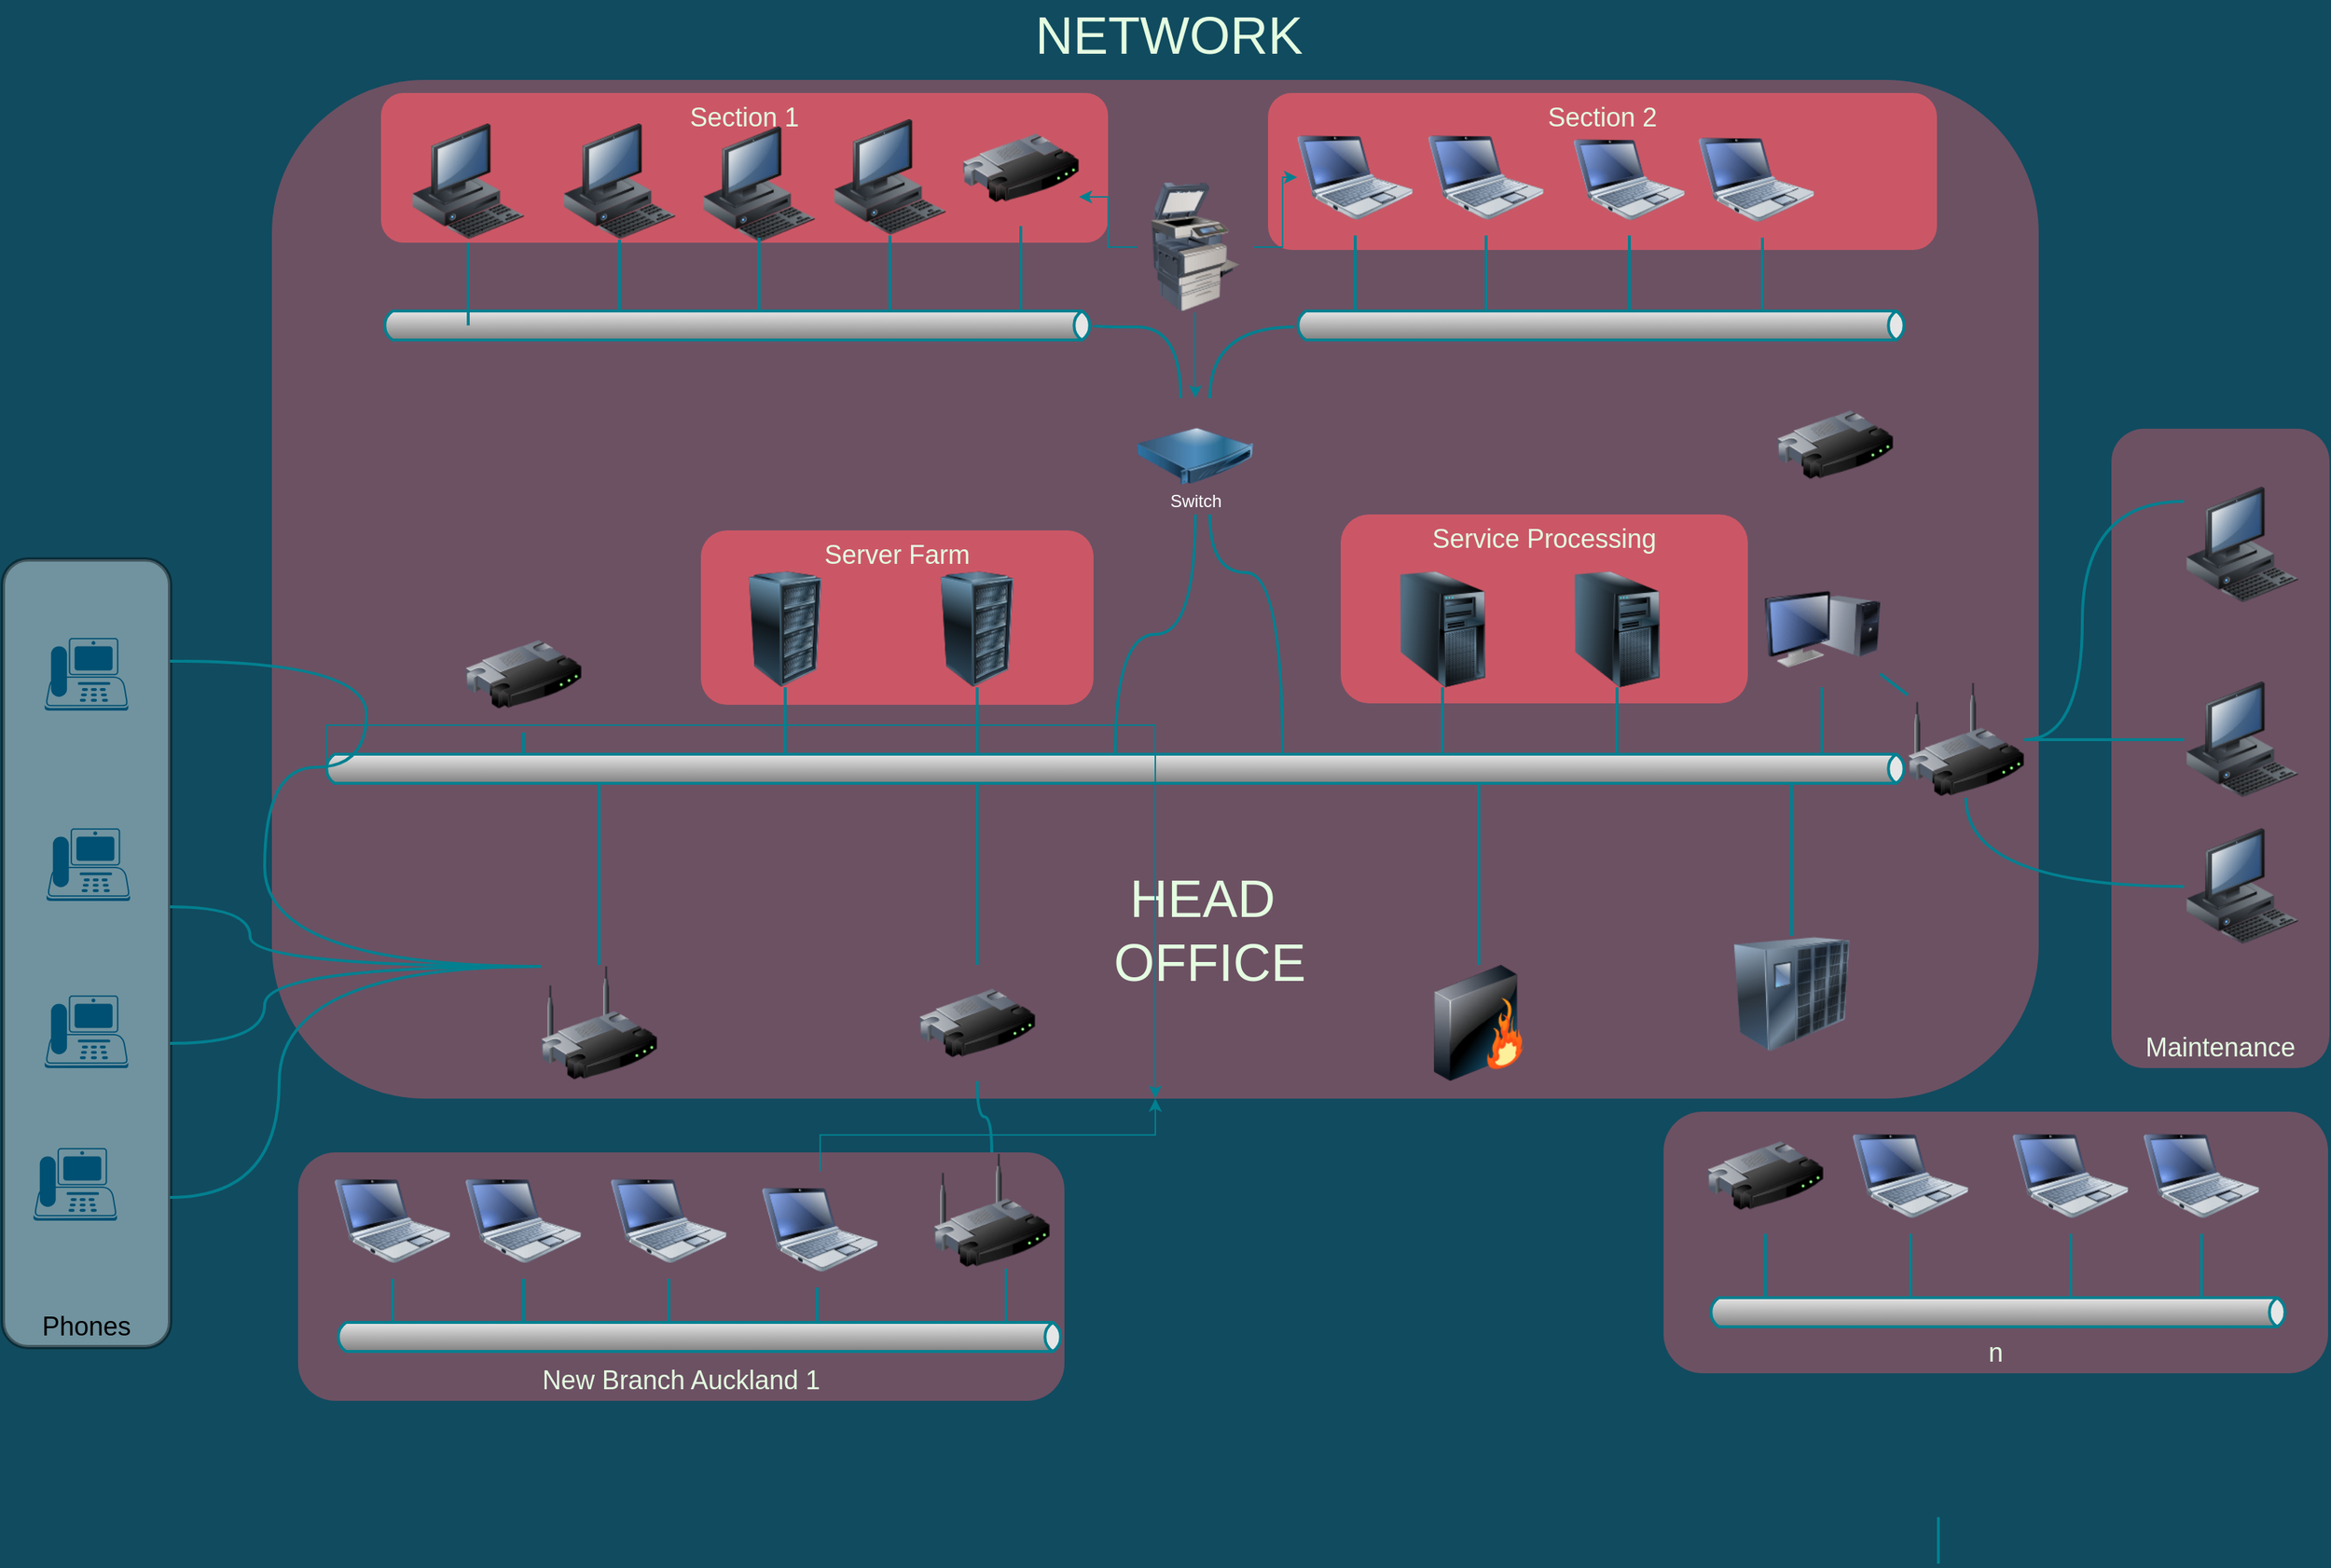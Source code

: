 <mxfile version="20.2.4" type="github">
  <diagram id="a45cf8ec-cd66-6f27-3ac3-be6e809c9e4a" name="Page-1">
    <mxGraphModel dx="1422" dy="794" grid="1" gridSize="10" guides="1" tooltips="1" connect="1" arrows="1" fold="1" page="1" pageScale="1" pageWidth="827" pageHeight="1169" background="#114B5F" math="0" shadow="0">
      <root>
        <mxCell id="0" />
        <mxCell id="1" parent="0" />
        <mxCell id="2" value="Maintenance" style="rounded=1;whiteSpace=wrap;html=1;shadow=0;strokeColor=none;fillColor=#F45B69;fontSize=18;fontColor=#E4FDE1;verticalAlign=bottom;fontStyle=0;opacity=40;strokeWidth=3;" parent="1" vertex="1">
          <mxGeometry x="1480" y="310" width="150" height="440" as="geometry" />
        </mxCell>
        <mxCell id="3" value="" style="rounded=1;whiteSpace=wrap;html=1;shadow=0;strokeColor=none;fillColor=#F45B69;fontSize=18;fontColor=#E4FDE1;opacity=40;fontStyle=0;strokeWidth=3;" parent="1" vertex="1">
          <mxGeometry x="215" y="70" width="1215" height="701" as="geometry" />
        </mxCell>
        <mxCell id="4" value="&lt;span&gt;Section 1&lt;/span&gt;" style="rounded=1;whiteSpace=wrap;html=1;shadow=0;strokeColor=none;fillColor=#F45B69;fontSize=18;fontColor=#E4FDE1;verticalAlign=top;opacity=70;fontStyle=0;strokeWidth=3;" parent="1" vertex="1">
          <mxGeometry x="290" y="79" width="500" height="103" as="geometry" />
        </mxCell>
        <mxCell id="7" value="Server Farm" style="rounded=1;whiteSpace=wrap;html=1;shadow=0;strokeColor=none;fillColor=#F45B69;fontSize=18;fontColor=#E4FDE1;verticalAlign=top;fontStyle=0;opacity=70;strokeWidth=3;" parent="1" vertex="1">
          <mxGeometry x="510" y="380" width="270" height="120" as="geometry" />
        </mxCell>
        <mxCell id="8" value="Service Processing" style="rounded=1;whiteSpace=wrap;html=1;shadow=0;strokeColor=none;fillColor=#F45B69;fontSize=18;fontColor=#E4FDE1;verticalAlign=top;fontStyle=0;opacity=70;strokeWidth=3;" parent="1" vertex="1">
          <mxGeometry x="950" y="369" width="280" height="130" as="geometry" />
        </mxCell>
        <mxCell id="10" value="&lt;span style=&quot;line-height: 17.182px&quot;&gt;Section 2&lt;/span&gt;&lt;br&gt;" style="rounded=1;whiteSpace=wrap;html=1;shadow=0;strokeColor=none;fillColor=#F45B69;fontSize=18;fontColor=#E4FDE1;verticalAlign=top;opacity=70;fontStyle=0;strokeWidth=3;" parent="1" vertex="1">
          <mxGeometry x="900" y="79" width="460" height="108" as="geometry" />
        </mxCell>
        <mxCell id="12" value="n" style="rounded=1;whiteSpace=wrap;html=1;shadow=0;strokeColor=none;fillColor=#F45B69;fontSize=18;fontColor=#E4FDE1;verticalAlign=bottom;fontStyle=0;opacity=40;strokeWidth=3;" parent="1" vertex="1">
          <mxGeometry x="1172" y="780" width="457" height="180" as="geometry" />
        </mxCell>
        <mxCell id="15" value="New Branch Auckland 1" style="rounded=1;whiteSpace=wrap;html=1;shadow=0;strokeColor=none;fillColor=#F45B69;fontSize=18;fontColor=#E4FDE1;verticalAlign=bottom;fontStyle=0;opacity=40;strokeWidth=3;" parent="1" vertex="1">
          <mxGeometry x="233" y="808" width="527" height="171" as="geometry" />
        </mxCell>
        <mxCell id="16" value="Phones" style="rounded=1;whiteSpace=wrap;html=1;shadow=0;fontSize=18;verticalAlign=bottom;fontStyle=0;opacity=40;strokeWidth=3;" parent="1" vertex="1">
          <mxGeometry x="30" y="400" width="115" height="542" as="geometry" />
        </mxCell>
        <mxCell id="20" value="" style="strokeWidth=2;strokeColor=#028090;dashed=0;align=center;html=1;fontSize=8;shape=mxgraph.eip.messageChannel;shadow=0;fillColor=#F45B69;fontColor=#E4FDE1;fontStyle=0" parent="1" vertex="1">
          <mxGeometry x="290" y="229" width="490" height="20" as="geometry" />
        </mxCell>
        <mxCell id="21" value="" style="edgeStyle=elbowEdgeStyle;strokeWidth=2;rounded=0;endArrow=none;startArrow=none;startSize=10;endSize=10;dashed=0;html=1;strokeColor=#028090;fontSize=18;fontColor=#E4FDE1;startFill=0;endFill=0;fontStyle=0;labelBackgroundColor=#114B5F;" parent="1" target="20" edge="1">
          <mxGeometry relative="1" as="geometry">
            <mxPoint x="454" y="180" as="sourcePoint" />
            <mxPoint x="540" y="230" as="targetPoint" />
          </mxGeometry>
        </mxCell>
        <mxCell id="27" value="" style="image;html=1;image=img/lib/clip_art/computers/Netbook_128x128.png;shadow=0;strokeColor=#028090;fillColor=#F45B69;fontSize=18;fontColor=#E4FDE1;fontStyle=0;labelBackgroundColor=#114B5F;" parent="1" vertex="1">
          <mxGeometry x="920" y="97" width="80" height="80" as="geometry" />
        </mxCell>
        <mxCell id="28" value="" style="image;html=1;image=img/lib/clip_art/computers/Netbook_128x128.png;shadow=0;strokeColor=#028090;fillColor=#F45B69;fontSize=18;fontColor=#E4FDE1;fontStyle=0;labelBackgroundColor=#114B5F;" parent="1" vertex="1">
          <mxGeometry x="1010" y="97" width="80" height="80" as="geometry" />
        </mxCell>
        <mxCell id="29" value="" style="image;html=1;image=img/lib/clip_art/computers/Netbook_128x128.png;shadow=0;strokeColor=#028090;fillColor=#F45B69;fontSize=18;fontColor=#E4FDE1;fontStyle=0;labelBackgroundColor=#114B5F;" parent="1" vertex="1">
          <mxGeometry x="1110" y="100" width="77" height="77" as="geometry" />
        </mxCell>
        <mxCell id="34" value="" style="image;html=1;image=img/lib/clip_art/computers/Netbook_128x128.png;shadow=0;strokeColor=#028090;fillColor=#F45B69;fontSize=18;fontColor=#E4FDE1;fontStyle=0;labelBackgroundColor=#114B5F;" parent="1" vertex="1">
          <mxGeometry x="1196" y="98.5" width="80" height="80" as="geometry" />
        </mxCell>
        <mxCell id="39" value="" style="image;html=1;image=img/lib/clip_art/computers/Server_Rack_128x128.png;shadow=0;strokeColor=#028090;fillColor=#F45B69;fontSize=18;fontColor=#E4FDE1;fontStyle=0;labelBackgroundColor=#114B5F;" parent="1" vertex="1">
          <mxGeometry x="528" y="408" width="80" height="80" as="geometry" />
        </mxCell>
        <mxCell id="40" value="" style="image;html=1;image=img/lib/clip_art/computers/Server_Rack_128x128.png;shadow=0;strokeColor=#028090;fillColor=#F45B69;fontSize=18;fontColor=#E4FDE1;fontStyle=0;labelBackgroundColor=#114B5F;" parent="1" vertex="1">
          <mxGeometry x="660" y="408" width="80" height="80" as="geometry" />
        </mxCell>
        <mxCell id="42" value="" style="image;html=1;image=img/lib/clip_art/computers/Server_Tower_128x128.png;shadow=0;strokeColor=#028090;fillColor=#F45B69;fontSize=18;fontColor=#E4FDE1;fontStyle=0;labelBackgroundColor=#114B5F;" parent="1" vertex="1">
          <mxGeometry x="980" y="408" width="80" height="80" as="geometry" />
        </mxCell>
        <mxCell id="43" value="" style="image;html=1;image=img/lib/clip_art/computers/Server_Tower_128x128.png;shadow=0;strokeColor=#028090;fillColor=#F45B69;fontSize=18;fontColor=#E4FDE1;fontStyle=0;labelBackgroundColor=#114B5F;" parent="1" vertex="1">
          <mxGeometry x="1100" y="408" width="80" height="80" as="geometry" />
        </mxCell>
        <mxCell id="45" value="" style="strokeWidth=2;strokeColor=#028090;dashed=0;align=center;html=1;fontSize=8;shape=mxgraph.eip.messageChannel;shadow=0;fillColor=#F45B69;fontColor=#E4FDE1;fontStyle=0" parent="1" vertex="1">
          <mxGeometry x="918" y="229" width="422" height="20" as="geometry" />
        </mxCell>
        <mxCell id="48" value="" style="strokeWidth=2;strokeColor=#028090;dashed=0;align=center;html=1;fontSize=8;shape=mxgraph.eip.messageChannel;shadow=0;fillColor=#F45B69;fontColor=#E4FDE1;fontStyle=0" parent="1" vertex="1">
          <mxGeometry x="250" y="534" width="1090" height="20" as="geometry" />
        </mxCell>
        <mxCell id="51" value="" style="image;html=1;image=img/lib/clip_art/networking/Router_128x128.png;shadow=0;strokeColor=#028090;fillColor=#F45B69;fontSize=18;fontColor=#E4FDE1;fontStyle=0;labelBackgroundColor=#114B5F;" parent="1" vertex="1">
          <mxGeometry x="690" y="90.5" width="80" height="80" as="geometry" />
        </mxCell>
        <mxCell id="52" value="" style="image;html=1;image=img/lib/clip_art/networking/Router_128x128.png;shadow=0;strokeColor=#028090;fillColor=#F45B69;fontSize=18;fontColor=#E4FDE1;fontStyle=0;labelBackgroundColor=#114B5F;" parent="1" vertex="1">
          <mxGeometry x="1250" y="281" width="80" height="80" as="geometry" />
        </mxCell>
        <mxCell id="53" value="" style="image;html=1;image=img/lib/clip_art/networking/Router_128x128.png;shadow=0;strokeColor=#028090;fillColor=#F45B69;fontSize=18;fontColor=#E4FDE1;fontStyle=0;labelBackgroundColor=#114B5F;" parent="1" vertex="1">
          <mxGeometry x="660" y="679" width="80" height="80" as="geometry" />
        </mxCell>
        <mxCell id="54" value="" style="image;html=1;image=img/lib/clip_art/computers/Monitor_Tower_128x128.png;shadow=0;strokeColor=#028090;fillColor=#F45B69;fontSize=18;fontColor=#E4FDE1;fontStyle=0;labelBackgroundColor=#114B5F;" parent="1" vertex="1">
          <mxGeometry x="1241" y="408" width="80" height="80" as="geometry" />
        </mxCell>
        <mxCell id="55" value="" style="image;html=1;image=img/lib/clip_art/networking/Wireless_Router_128x128.png;shadow=0;strokeColor=#028090;fillColor=#F45B69;fontSize=18;fontColor=#E4FDE1;fontStyle=0;labelBackgroundColor=#114B5F;" parent="1" vertex="1">
          <mxGeometry x="400" y="679" width="80" height="80" as="geometry" />
        </mxCell>
        <mxCell id="56" value="" style="image;html=1;image=img/lib/clip_art/networking/Wireless_Router_128x128.png;shadow=0;strokeColor=#028090;fillColor=#F45B69;fontSize=18;fontColor=#E4FDE1;fontStyle=0;labelBackgroundColor=#114B5F;" parent="1" vertex="1">
          <mxGeometry x="1340" y="484" width="80" height="80" as="geometry" />
        </mxCell>
        <mxCell id="57" value="" style="image;html=1;image=img/lib/clip_art/networking/Wireless_Router_128x128.png;shadow=0;strokeColor=#028090;fillColor=#F45B69;fontSize=18;fontColor=#E4FDE1;fontStyle=0;labelBackgroundColor=#114B5F;" parent="1" vertex="1">
          <mxGeometry x="670" y="808" width="80" height="80" as="geometry" />
        </mxCell>
        <mxCell id="58" style="edgeStyle=orthogonalEdgeStyle;rounded=0;html=1;fontSize=18;fontColor=#E4FDE1;endArrow=none;endFill=0;strokeColor=#028090;strokeWidth=2;curved=1;fontStyle=0;labelBackgroundColor=#114B5F;" parent="1" source="53" target="57" edge="1">
          <mxGeometry relative="1" as="geometry" />
        </mxCell>
        <mxCell id="59" value="" style="image;html=1;image=img/lib/clip_art/computers/Netbook_128x128.png;shadow=0;strokeColor=#028090;fillColor=#F45B69;fontSize=18;fontColor=#E4FDE1;fontStyle=0;labelBackgroundColor=#114B5F;" parent="1" vertex="1">
          <mxGeometry x="258" y="815" width="80" height="80" as="geometry" />
        </mxCell>
        <mxCell id="60" value="" style="image;html=1;image=img/lib/clip_art/computers/Netbook_128x128.png;shadow=0;strokeColor=#028090;fillColor=#F45B69;fontSize=18;fontColor=#E4FDE1;fontStyle=0;labelBackgroundColor=#114B5F;" parent="1" vertex="1">
          <mxGeometry x="348" y="815" width="80" height="80" as="geometry" />
        </mxCell>
        <mxCell id="61" value="" style="image;html=1;image=img/lib/clip_art/computers/Netbook_128x128.png;shadow=0;strokeColor=#028090;fillColor=#F45B69;fontSize=18;fontColor=#E4FDE1;fontStyle=0;labelBackgroundColor=#114B5F;" parent="1" vertex="1">
          <mxGeometry x="448" y="815" width="80" height="80" as="geometry" />
        </mxCell>
        <mxCell id="62" value="" style="strokeWidth=2;strokeColor=#028090;dashed=0;align=center;html=1;fontSize=8;shape=mxgraph.eip.messageChannel;shadow=0;fillColor=#F45B69;fontColor=#E4FDE1;fontStyle=0" parent="1" vertex="1">
          <mxGeometry x="258" y="925" width="502" height="20" as="geometry" />
        </mxCell>
        <mxCell id="S_aeM2Ueok2u3y1u8jTA-180" style="edgeStyle=orthogonalEdgeStyle;rounded=0;orthogonalLoop=1;jettySize=auto;html=1;fontColor=#E4FDE1;strokeColor=#028090;fillColor=#F45B69;" parent="1" source="64" target="3" edge="1">
          <mxGeometry relative="1" as="geometry" />
        </mxCell>
        <mxCell id="64" value="" style="image;html=1;image=img/lib/clip_art/computers/Netbook_128x128.png;shadow=0;strokeColor=#028090;fillColor=#F45B69;fontSize=18;fontColor=#E4FDE1;fontStyle=0;labelBackgroundColor=#114B5F;" parent="1" vertex="1">
          <mxGeometry x="552" y="821" width="80" height="80" as="geometry" />
        </mxCell>
        <mxCell id="67" value="" style="image;html=1;image=img/lib/clip_art/computers/Netbook_128x128.png;shadow=0;strokeColor=#028090;fillColor=#F45B69;fontSize=18;fontColor=#E4FDE1;fontStyle=0;labelBackgroundColor=#114B5F;" parent="1" vertex="1">
          <mxGeometry x="1502" y="784" width="80" height="80" as="geometry" />
        </mxCell>
        <mxCell id="68" value="" style="image;html=1;image=img/lib/clip_art/computers/Netbook_128x128.png;shadow=0;strokeColor=#028090;fillColor=#F45B69;fontSize=18;fontColor=#E4FDE1;fontStyle=0;labelBackgroundColor=#114B5F;" parent="1" vertex="1">
          <mxGeometry x="1412" y="784" width="80" height="80" as="geometry" />
        </mxCell>
        <mxCell id="69" value="" style="image;html=1;image=img/lib/clip_art/computers/Netbook_128x128.png;shadow=0;strokeColor=#028090;fillColor=#F45B69;fontSize=18;fontColor=#E4FDE1;fontStyle=0;labelBackgroundColor=#114B5F;" parent="1" vertex="1">
          <mxGeometry x="1302" y="784" width="80" height="80" as="geometry" />
        </mxCell>
        <mxCell id="70" value="" style="strokeWidth=2;strokeColor=#028090;dashed=0;align=center;html=1;fontSize=8;shape=mxgraph.eip.messageChannel;shadow=0;fillColor=#F45B69;fontColor=#E4FDE1;fontStyle=0" parent="1" vertex="1">
          <mxGeometry x="1202" y="908" width="400" height="20" as="geometry" />
        </mxCell>
        <mxCell id="76" value="" style="image;html=1;image=img/lib/clip_art/computers/Workstation_128x128.png;shadow=0;strokeColor=#028090;fillColor=#F45B69;fontSize=18;fontColor=#E4FDE1;fontStyle=0;labelBackgroundColor=#114B5F;" parent="1" vertex="1">
          <mxGeometry x="1530" y="484" width="80" height="80" as="geometry" />
        </mxCell>
        <mxCell id="77" value="" style="image;html=1;image=img/lib/clip_art/computers/Workstation_128x128.png;shadow=0;strokeColor=#028090;fillColor=#F45B69;fontSize=18;fontColor=#E4FDE1;fontStyle=0;labelBackgroundColor=#114B5F;" parent="1" vertex="1">
          <mxGeometry x="1530" y="585" width="80" height="80" as="geometry" />
        </mxCell>
        <mxCell id="79" value="" style="image;html=1;image=img/lib/clip_art/computers/Workstation_128x128.png;shadow=0;strokeColor=#028090;fillColor=#F45B69;fontSize=18;fontColor=#E4FDE1;fontStyle=0;labelBackgroundColor=#114B5F;" parent="1" vertex="1">
          <mxGeometry x="310" y="100" width="80" height="80" as="geometry" />
        </mxCell>
        <mxCell id="80" value="" style="image;html=1;image=img/lib/clip_art/computers/Workstation_128x128.png;shadow=0;strokeColor=#028090;fillColor=#F45B69;fontSize=18;fontColor=#E4FDE1;fontStyle=0;labelBackgroundColor=#114B5F;" parent="1" vertex="1">
          <mxGeometry x="414" y="100" width="80" height="80" as="geometry" />
        </mxCell>
        <mxCell id="81" value="" style="image;html=1;image=img/lib/clip_art/computers/Workstation_128x128.png;shadow=0;strokeColor=#028090;fillColor=#F45B69;fontSize=18;fontColor=#E4FDE1;fontStyle=0;labelBackgroundColor=#114B5F;" parent="1" vertex="1">
          <mxGeometry x="510" y="102" width="80" height="80" as="geometry" />
        </mxCell>
        <mxCell id="82" value="" style="image;html=1;image=img/lib/clip_art/networking/Firewall_128x128.png;shadow=0;strokeColor=#028090;fillColor=#F45B69;fontSize=18;fontColor=#E4FDE1;fontStyle=0;labelBackgroundColor=#114B5F;" parent="1" vertex="1">
          <mxGeometry x="1005" y="679" width="80" height="80" as="geometry" />
        </mxCell>
        <mxCell id="85" value="" style="edgeStyle=elbowEdgeStyle;strokeWidth=2;rounded=0;endArrow=none;startArrow=none;startSize=10;endSize=10;dashed=0;html=1;strokeColor=#028090;fontSize=18;fontColor=#E4FDE1;startFill=0;endFill=0;fontStyle=0;labelBackgroundColor=#114B5F;" parent="1" target="20" edge="1">
          <mxGeometry relative="1" as="geometry">
            <mxPoint x="550" y="178.5" as="sourcePoint" />
            <mxPoint x="630" y="230" as="targetPoint" />
          </mxGeometry>
        </mxCell>
        <mxCell id="86" value="" style="edgeStyle=elbowEdgeStyle;strokeWidth=2;rounded=0;endArrow=none;startArrow=none;startSize=10;endSize=10;dashed=0;html=1;strokeColor=#028090;fontSize=18;fontColor=#E4FDE1;startFill=0;endFill=0;fontStyle=0;labelBackgroundColor=#114B5F;" parent="1" target="20" edge="1">
          <mxGeometry relative="1" as="geometry">
            <mxPoint x="640" y="177" as="sourcePoint" />
            <mxPoint x="730" y="230" as="targetPoint" />
          </mxGeometry>
        </mxCell>
        <mxCell id="87" value="" style="edgeStyle=elbowEdgeStyle;strokeWidth=2;rounded=0;endArrow=none;startArrow=none;startSize=10;endSize=10;dashed=0;html=1;strokeColor=#028090;fontSize=18;fontColor=#E4FDE1;startFill=0;endFill=0;fontStyle=0;labelBackgroundColor=#114B5F;" parent="1" source="27" target="45" edge="1">
          <mxGeometry relative="1" as="geometry">
            <mxPoint x="910" y="169" as="sourcePoint" />
            <mxPoint x="910" y="222" as="targetPoint" />
          </mxGeometry>
        </mxCell>
        <mxCell id="88" value="" style="edgeStyle=elbowEdgeStyle;strokeWidth=2;rounded=0;endArrow=none;startArrow=none;startSize=10;endSize=10;dashed=0;html=1;strokeColor=#028090;fontSize=18;fontColor=#E4FDE1;startFill=0;endFill=0;fontStyle=0;labelBackgroundColor=#114B5F;" parent="1" source="28" target="45" edge="1">
          <mxGeometry relative="1" as="geometry">
            <mxPoint x="560" y="197" as="sourcePoint" />
            <mxPoint x="560" y="250" as="targetPoint" />
          </mxGeometry>
        </mxCell>
        <mxCell id="89" value="" style="edgeStyle=elbowEdgeStyle;strokeWidth=2;rounded=0;endArrow=none;startArrow=none;startSize=10;endSize=10;dashed=0;html=1;strokeColor=#028090;fontSize=18;fontColor=#E4FDE1;startFill=0;endFill=0;fontStyle=0;labelBackgroundColor=#114B5F;" parent="1" source="29" target="45" edge="1">
          <mxGeometry relative="1" as="geometry">
            <mxPoint x="1060" y="187" as="sourcePoint" />
            <mxPoint x="1060" y="239" as="targetPoint" />
          </mxGeometry>
        </mxCell>
        <mxCell id="90" value="" style="edgeStyle=elbowEdgeStyle;strokeWidth=2;rounded=0;endArrow=none;startArrow=none;startSize=10;endSize=10;dashed=0;html=1;strokeColor=#028090;fontSize=18;fontColor=#E4FDE1;startFill=0;endFill=0;fontStyle=0;labelBackgroundColor=#114B5F;" parent="1" source="51" target="20" edge="1">
          <mxGeometry relative="1" as="geometry">
            <mxPoint x="1070" y="197" as="sourcePoint" />
            <mxPoint x="1070" y="249" as="targetPoint" />
          </mxGeometry>
        </mxCell>
        <mxCell id="97" value="" style="edgeStyle=elbowEdgeStyle;strokeWidth=2;rounded=0;endArrow=none;startArrow=none;startSize=10;endSize=10;dashed=0;html=1;strokeColor=#028090;fontSize=18;fontColor=#E4FDE1;startFill=0;endFill=0;fontStyle=0;labelBackgroundColor=#114B5F;" parent="1" source="39" target="48" edge="1">
          <mxGeometry relative="1" as="geometry">
            <mxPoint x="490" y="564" as="sourcePoint" />
            <mxPoint x="490" y="604" as="targetPoint" />
          </mxGeometry>
        </mxCell>
        <mxCell id="98" value="" style="edgeStyle=elbowEdgeStyle;strokeWidth=2;rounded=0;endArrow=none;startArrow=none;startSize=10;endSize=10;dashed=0;html=1;strokeColor=#028090;fontSize=18;fontColor=#E4FDE1;startFill=0;endFill=0;fontStyle=0;labelBackgroundColor=#114B5F;" parent="1" source="40" target="48" edge="1">
          <mxGeometry relative="1" as="geometry">
            <mxPoint x="500" y="574" as="sourcePoint" />
            <mxPoint x="500" y="614" as="targetPoint" />
          </mxGeometry>
        </mxCell>
        <mxCell id="100" value="" style="edgeStyle=elbowEdgeStyle;strokeWidth=2;rounded=0;endArrow=none;startArrow=none;startSize=10;endSize=10;dashed=0;html=1;strokeColor=#028090;fontSize=18;fontColor=#E4FDE1;startFill=0;endFill=0;fontStyle=0;labelBackgroundColor=#114B5F;" parent="1" source="42" target="48" edge="1">
          <mxGeometry relative="1" as="geometry">
            <mxPoint x="745" y="574" as="sourcePoint" />
            <mxPoint x="745" y="614" as="targetPoint" />
          </mxGeometry>
        </mxCell>
        <mxCell id="101" value="" style="edgeStyle=elbowEdgeStyle;strokeWidth=2;rounded=0;endArrow=none;startArrow=none;startSize=10;endSize=10;dashed=0;html=1;strokeColor=#028090;fontSize=18;fontColor=#E4FDE1;startFill=0;endFill=0;fontStyle=0;labelBackgroundColor=#114B5F;" parent="1" source="43" target="48" edge="1">
          <mxGeometry relative="1" as="geometry">
            <mxPoint x="755" y="584" as="sourcePoint" />
            <mxPoint x="755" y="624" as="targetPoint" />
          </mxGeometry>
        </mxCell>
        <mxCell id="103" value="" style="edgeStyle=elbowEdgeStyle;strokeWidth=2;rounded=0;endArrow=none;startArrow=none;startSize=10;endSize=10;dashed=0;html=1;strokeColor=#028090;fontSize=18;fontColor=#E4FDE1;startFill=0;endFill=0;fontStyle=0;labelBackgroundColor=#114B5F;" parent="1" source="82" target="48" edge="1">
          <mxGeometry relative="1" as="geometry">
            <mxPoint x="775" y="604" as="sourcePoint" />
            <mxPoint x="775" y="644" as="targetPoint" />
          </mxGeometry>
        </mxCell>
        <mxCell id="105" value="" style="edgeStyle=elbowEdgeStyle;strokeWidth=2;rounded=0;endArrow=none;startArrow=none;startSize=10;endSize=10;dashed=0;html=1;strokeColor=#028090;fontSize=18;fontColor=#E4FDE1;startFill=0;endFill=0;fontStyle=0;labelBackgroundColor=#114B5F;entryX=0;entryY=0;entryDx=340;entryDy=0;entryPerimeter=0;" parent="1" source="34" target="45" edge="1">
          <mxGeometry relative="1" as="geometry">
            <mxPoint x="970" y="379" as="sourcePoint" />
            <mxPoint x="1262" y="220" as="targetPoint" />
            <Array as="points">
              <mxPoint x="1240" y="204" />
            </Array>
          </mxGeometry>
        </mxCell>
        <mxCell id="117" style="edgeStyle=orthogonalEdgeStyle;rounded=0;html=1;startArrow=none;startFill=0;endArrow=none;endFill=0;fontSize=18;fontColor=#E4FDE1;strokeColor=#028090;strokeWidth=2;curved=1;fontStyle=0;labelBackgroundColor=#114B5F;" parent="1" source="55" target="16" edge="1">
          <mxGeometry relative="1" as="geometry">
            <Array as="points">
              <mxPoint x="210" y="680" />
              <mxPoint x="210" y="543" />
              <mxPoint x="280" y="543" />
              <mxPoint x="280" y="470" />
              <mxPoint x="130" y="470" />
            </Array>
          </mxGeometry>
        </mxCell>
        <mxCell id="118" style="edgeStyle=orthogonalEdgeStyle;rounded=0;html=1;startArrow=none;startFill=0;endArrow=none;endFill=0;fontSize=18;fontColor=#E4FDE1;strokeColor=#028090;strokeWidth=2;curved=1;fontStyle=0;labelBackgroundColor=#114B5F;" parent="1" source="55" target="16" edge="1">
          <mxGeometry relative="1" as="geometry">
            <Array as="points">
              <mxPoint x="200" y="680" />
              <mxPoint x="200" y="639" />
            </Array>
          </mxGeometry>
        </mxCell>
        <mxCell id="119" style="edgeStyle=orthogonalEdgeStyle;rounded=0;html=1;startArrow=none;startFill=0;endArrow=none;endFill=0;fontSize=18;fontColor=#E4FDE1;strokeColor=#028090;strokeWidth=2;curved=1;fontStyle=0;labelBackgroundColor=#114B5F;" parent="1" source="55" target="16" edge="1">
          <mxGeometry relative="1" as="geometry">
            <Array as="points">
              <mxPoint x="210" y="680" />
              <mxPoint x="210" y="733" />
            </Array>
          </mxGeometry>
        </mxCell>
        <mxCell id="120" value="" style="edgeStyle=elbowEdgeStyle;strokeWidth=2;rounded=0;endArrow=none;startArrow=none;startSize=10;endSize=10;dashed=0;html=1;strokeColor=#028090;fontSize=18;fontColor=#E4FDE1;startFill=0;endFill=0;fontStyle=0;labelBackgroundColor=#114B5F;" parent="1" source="48" target="53" edge="1">
          <mxGeometry relative="1" as="geometry">
            <mxPoint x="489.762" y="564.476" as="sourcePoint" />
            <mxPoint x="489.762" y="603.762" as="targetPoint" />
          </mxGeometry>
        </mxCell>
        <mxCell id="121" value="" style="edgeStyle=elbowEdgeStyle;strokeWidth=2;rounded=0;endArrow=none;startArrow=none;startSize=10;endSize=10;dashed=0;html=1;strokeColor=#028090;fontSize=18;fontColor=#E4FDE1;startFill=0;endFill=0;fontStyle=0;labelBackgroundColor=#114B5F;" parent="1" source="48" target="54" edge="1">
          <mxGeometry relative="1" as="geometry">
            <mxPoint x="650.476" y="624" as="sourcePoint" />
            <mxPoint x="650.476" y="689.476" as="targetPoint" />
          </mxGeometry>
        </mxCell>
        <mxCell id="126" style="edgeStyle=none;rounded=0;html=1;startArrow=none;startFill=0;endArrow=none;endFill=0;fontSize=18;fontColor=#E4FDE1;strokeColor=#028090;strokeWidth=2;fontStyle=0;labelBackgroundColor=#114B5F;" parent="1" source="54" target="56" edge="1">
          <mxGeometry relative="1" as="geometry" />
        </mxCell>
        <mxCell id="128" style="edgeStyle=orthogonalEdgeStyle;rounded=0;html=1;startArrow=none;startFill=0;endArrow=none;endFill=0;fontSize=18;fontColor=#E4FDE1;strokeColor=#028090;strokeWidth=2;curved=1;fontStyle=0;labelBackgroundColor=#114B5F;" parent="1" source="77" target="56" edge="1">
          <mxGeometry relative="1" as="geometry" />
        </mxCell>
        <mxCell id="129" style="edgeStyle=orthogonalEdgeStyle;rounded=0;html=1;startArrow=none;startFill=0;endArrow=none;endFill=0;fontSize=18;fontColor=#E4FDE1;strokeColor=#028090;strokeWidth=2;curved=1;fontStyle=0;labelBackgroundColor=#114B5F;" parent="1" source="76" target="56" edge="1">
          <mxGeometry relative="1" as="geometry" />
        </mxCell>
        <mxCell id="130" value="" style="image;html=1;image=img/lib/clip_art/networking/Router_128x128.png;shadow=0;strokeColor=#028090;fillColor=#F45B69;fontSize=18;fontColor=#E4FDE1;fontStyle=0;labelBackgroundColor=#114B5F;" parent="1" vertex="1">
          <mxGeometry x="1202" y="784" width="80" height="80" as="geometry" />
        </mxCell>
        <mxCell id="134" value="" style="edgeStyle=elbowEdgeStyle;strokeWidth=2;rounded=0;endArrow=none;startArrow=none;startSize=10;endSize=10;dashed=0;html=1;strokeColor=#028090;fontSize=18;fontColor=#E4FDE1;startFill=0;endFill=0;fontStyle=0;labelBackgroundColor=#114B5F;" parent="1" source="67" target="70" edge="1">
          <mxGeometry relative="1" as="geometry">
            <mxPoint x="977.476" y="475" as="sourcePoint" />
            <mxPoint x="977.476" y="504.762" as="targetPoint" />
          </mxGeometry>
        </mxCell>
        <mxCell id="135" value="" style="edgeStyle=elbowEdgeStyle;strokeWidth=2;rounded=0;endArrow=none;startArrow=none;startSize=10;endSize=10;dashed=0;html=1;strokeColor=#028090;fontSize=18;fontColor=#E4FDE1;startFill=0;endFill=0;fontStyle=0;labelBackgroundColor=#114B5F;" parent="1" source="68" target="70" edge="1">
          <mxGeometry relative="1" as="geometry">
            <mxPoint x="1161.587" y="873.967" as="sourcePoint" />
            <mxPoint x="1161.587" y="917.769" as="targetPoint" />
          </mxGeometry>
        </mxCell>
        <mxCell id="136" value="" style="edgeStyle=elbowEdgeStyle;strokeWidth=2;rounded=0;endArrow=none;startArrow=none;startSize=10;endSize=10;dashed=0;html=1;strokeColor=#028090;fontSize=18;fontColor=#E4FDE1;startFill=0;endFill=0;fontStyle=0;labelBackgroundColor=#114B5F;" parent="1" source="69" target="70" edge="1">
          <mxGeometry relative="1" as="geometry">
            <mxPoint x="1171.587" y="883.967" as="sourcePoint" />
            <mxPoint x="1171.587" y="927.769" as="targetPoint" />
          </mxGeometry>
        </mxCell>
        <mxCell id="137" value="" style="edgeStyle=elbowEdgeStyle;strokeWidth=2;rounded=0;endArrow=none;startArrow=none;startSize=10;endSize=10;dashed=0;html=1;strokeColor=#028090;fontSize=18;fontColor=#E4FDE1;startFill=0;endFill=0;fontStyle=0;labelBackgroundColor=#114B5F;" parent="1" source="130" target="70" edge="1">
          <mxGeometry relative="1" as="geometry">
            <mxPoint x="1181.587" y="893.967" as="sourcePoint" />
            <mxPoint x="1181.587" y="937.769" as="targetPoint" />
          </mxGeometry>
        </mxCell>
        <mxCell id="139" value="" style="edgeStyle=elbowEdgeStyle;strokeWidth=2;rounded=0;endArrow=none;startArrow=none;startSize=10;endSize=10;dashed=0;html=1;strokeColor=#028090;fontSize=18;fontColor=#E4FDE1;startFill=0;endFill=0;fontStyle=0;labelBackgroundColor=#114B5F;" parent="1" edge="1">
          <mxGeometry relative="1" as="geometry">
            <mxPoint x="1361" y="1059" as="sourcePoint" />
            <mxPoint x="1361" y="1091" as="targetPoint" />
          </mxGeometry>
        </mxCell>
        <mxCell id="143" value="" style="edgeStyle=elbowEdgeStyle;strokeWidth=2;rounded=0;endArrow=none;startArrow=none;startSize=10;endSize=10;dashed=0;html=1;strokeColor=#028090;fontSize=18;fontColor=#E4FDE1;startFill=0;endFill=0;fontStyle=0;labelBackgroundColor=#114B5F;" parent="1" source="59" target="62" edge="1">
          <mxGeometry relative="1" as="geometry">
            <mxPoint x="443.083" y="463.876" as="sourcePoint" />
            <mxPoint x="443.083" y="504.372" as="targetPoint" />
          </mxGeometry>
        </mxCell>
        <mxCell id="144" value="" style="edgeStyle=elbowEdgeStyle;strokeWidth=2;rounded=0;endArrow=none;startArrow=none;startSize=10;endSize=10;dashed=0;html=1;strokeColor=#028090;fontSize=18;fontColor=#E4FDE1;startFill=0;endFill=0;fontStyle=0;labelBackgroundColor=#114B5F;" parent="1" source="60" target="62" edge="1">
          <mxGeometry relative="1" as="geometry">
            <mxPoint x="308.372" y="905.198" as="sourcePoint" />
            <mxPoint x="308.372" y="934.95" as="targetPoint" />
          </mxGeometry>
        </mxCell>
        <mxCell id="145" value="" style="edgeStyle=elbowEdgeStyle;strokeWidth=2;rounded=0;endArrow=none;startArrow=none;startSize=10;endSize=10;dashed=0;html=1;strokeColor=#028090;fontSize=18;fontColor=#E4FDE1;startFill=0;endFill=0;fontStyle=0;labelBackgroundColor=#114B5F;" parent="1" source="61" target="62" edge="1">
          <mxGeometry relative="1" as="geometry">
            <mxPoint x="397.628" y="905.198" as="sourcePoint" />
            <mxPoint x="397.628" y="934.95" as="targetPoint" />
          </mxGeometry>
        </mxCell>
        <mxCell id="146" value="" style="edgeStyle=elbowEdgeStyle;strokeWidth=2;rounded=0;endArrow=none;startArrow=none;startSize=10;endSize=10;dashed=0;html=1;strokeColor=#028090;fontSize=18;fontColor=#E4FDE1;startFill=0;endFill=0;fontStyle=0;labelBackgroundColor=#114B5F;" parent="1" source="57" target="62" edge="1">
          <mxGeometry relative="1" as="geometry">
            <mxPoint x="407.628" y="915.198" as="sourcePoint" />
            <mxPoint x="407.628" y="944.95" as="targetPoint" />
            <Array as="points">
              <mxPoint x="720" y="910" />
            </Array>
          </mxGeometry>
        </mxCell>
        <mxCell id="147" value="" style="edgeStyle=elbowEdgeStyle;strokeWidth=2;rounded=0;endArrow=none;startArrow=none;startSize=10;endSize=10;dashed=0;html=1;strokeColor=#028090;fontSize=18;fontColor=#E4FDE1;startFill=0;endFill=0;fontStyle=0;entryX=0;entryY=0;entryDx=280;entryDy=0;entryPerimeter=0;labelBackgroundColor=#114B5F;" parent="1" source="64" target="62" edge="1">
          <mxGeometry relative="1" as="geometry">
            <mxPoint x="411.628" y="959.198" as="sourcePoint" />
            <mxPoint x="411.628" y="988.95" as="targetPoint" />
            <Array as="points">
              <mxPoint x="590" y="910" />
            </Array>
          </mxGeometry>
        </mxCell>
        <mxCell id="153" value="" style="edgeStyle=elbowEdgeStyle;strokeWidth=2;rounded=0;endArrow=none;startArrow=none;startSize=10;endSize=10;dashed=0;html=1;strokeColor=#028090;fontSize=18;fontColor=#E4FDE1;startFill=0;endFill=0;fontStyle=0;labelBackgroundColor=#114B5F;" parent="1" source="48" target="55" edge="1">
          <mxGeometry relative="1" as="geometry">
            <mxPoint x="490.488" y="563.634" as="sourcePoint" />
            <mxPoint x="490.488" y="603.878" as="targetPoint" />
          </mxGeometry>
        </mxCell>
        <mxCell id="154" value="" style="image;html=1;image=img/lib/clip_art/networking/Router_128x128.png;shadow=0;strokeColor=#028090;fillColor=#F45B69;fontSize=18;fontColor=#E4FDE1;fontStyle=0;labelBackgroundColor=#114B5F;" parent="1" vertex="1">
          <mxGeometry x="348" y="439" width="80" height="80" as="geometry" />
        </mxCell>
        <mxCell id="155" value="" style="edgeStyle=elbowEdgeStyle;strokeWidth=2;rounded=0;endArrow=none;startArrow=none;startSize=10;endSize=10;dashed=0;html=1;strokeColor=#028090;fontSize=18;fontColor=#E4FDE1;startFill=0;endFill=0;fontStyle=0;labelBackgroundColor=#114B5F;" parent="1" source="154" target="48" edge="1">
          <mxGeometry relative="1" as="geometry">
            <mxPoint x="427.58" y="391.681" as="sourcePoint" />
            <mxPoint x="285.293" y="593.756" as="targetPoint" />
          </mxGeometry>
        </mxCell>
        <mxCell id="156" value="" style="image;html=1;image=img/lib/clip_art/computers/Workstation_128x128.png;shadow=0;strokeColor=#028090;fillColor=#F45B69;fontSize=18;fontColor=#E4FDE1;fontStyle=0;labelBackgroundColor=#114B5F;" parent="1" vertex="1">
          <mxGeometry x="600" y="97" width="80" height="80" as="geometry" />
        </mxCell>
        <mxCell id="158" style="edgeStyle=orthogonalEdgeStyle;rounded=0;html=1;startArrow=none;startFill=0;endArrow=none;endFill=0;fontSize=18;fontColor=#E4FDE1;strokeColor=#028090;strokeWidth=2;curved=1;fontStyle=0;labelBackgroundColor=#114B5F;" parent="1" source="16" target="55" edge="1">
          <mxGeometry relative="1" as="geometry">
            <Array as="points">
              <mxPoint x="220" y="839" />
              <mxPoint x="220" y="680" />
            </Array>
          </mxGeometry>
        </mxCell>
        <mxCell id="160" value="" style="image;html=1;image=img/lib/clip_art/networking/UPS_128x128.png;shadow=0;strokeColor=#028090;fillColor=#F45B69;fontSize=18;fontColor=#E4FDE1;fontStyle=0;labelBackgroundColor=#114B5F;" parent="1" vertex="1">
          <mxGeometry x="1220" y="659" width="80" height="80" as="geometry" />
        </mxCell>
        <mxCell id="161" style="edgeStyle=orthogonalEdgeStyle;rounded=0;jumpStyle=none;html=1;exitX=0.5;exitY=1;shadow=0;labelBackgroundColor=#114B5F;startArrow=none;startFill=0;endArrow=none;endFill=0;endSize=10;jettySize=auto;orthogonalLoop=1;strokeColor=#028090;strokeWidth=2;fillColor=#F45B69;fontFamily=Helvetica;fontSize=14;fontColor=#E4FDE1;align=left;curved=1;" parent="1" source="162" target="48" edge="1">
          <mxGeometry relative="1" as="geometry" />
        </mxCell>
        <mxCell id="162" value="" style="image;html=1;image=img/lib/clip_art/networking/Concentrator_128x128.png;shadow=0;strokeColor=#028090;fillColor=#F45B69;fontSize=18;fontColor=#E4FDE1;fontStyle=0;labelBackgroundColor=#114B5F;" parent="1" vertex="1">
          <mxGeometry x="810" y="289" width="80" height="80" as="geometry" />
        </mxCell>
        <mxCell id="163" style="edgeStyle=orthogonalEdgeStyle;rounded=0;html=1;entryX=1;entryY=0.5;startArrow=none;startFill=0;endArrow=none;endFill=0;fontSize=18;fontColor=#E4FDE1;strokeColor=#028090;strokeWidth=2;curved=1;fontStyle=0;labelBackgroundColor=#114B5F;" parent="1" source="162" target="20" edge="1">
          <mxGeometry relative="1" as="geometry">
            <Array as="points">
              <mxPoint x="840" y="240" />
            </Array>
          </mxGeometry>
        </mxCell>
        <mxCell id="164" style="edgeStyle=orthogonalEdgeStyle;rounded=0;html=1;entryX=0;entryY=0.5;startArrow=none;startFill=0;endArrow=none;endFill=0;fontSize=18;fontColor=#E4FDE1;strokeColor=#028090;strokeWidth=2;curved=1;fontStyle=0;labelBackgroundColor=#114B5F;" parent="1" source="162" target="45" edge="1">
          <mxGeometry relative="1" as="geometry">
            <Array as="points">
              <mxPoint x="860" y="240" />
            </Array>
          </mxGeometry>
        </mxCell>
        <mxCell id="165" style="edgeStyle=orthogonalEdgeStyle;rounded=0;html=1;entryX=0;entryY=0;startArrow=none;startFill=0;endArrow=none;endFill=0;fontSize=18;fontColor=#E4FDE1;strokeColor=#028090;strokeWidth=2;curved=1;fontStyle=0;labelBackgroundColor=#114B5F;entryDx=660;entryDy=0;entryPerimeter=0;" parent="1" source="162" target="48" edge="1">
          <mxGeometry relative="1" as="geometry">
            <Array as="points">
              <mxPoint x="860" y="409" />
              <mxPoint x="910" y="409" />
            </Array>
          </mxGeometry>
        </mxCell>
        <mxCell id="166" value="" style="edgeStyle=elbowEdgeStyle;strokeWidth=2;rounded=0;endArrow=none;startArrow=none;startSize=10;endSize=10;dashed=0;html=1;strokeColor=#028090;fontSize=18;fontColor=#E4FDE1;startFill=0;endFill=0;fontStyle=0;labelBackgroundColor=#114B5F;" parent="1" source="48" target="160" edge="1">
          <mxGeometry relative="1" as="geometry">
            <mxPoint x="1164.878" y="573.39" as="sourcePoint" />
            <mxPoint x="1164.878" y="603.878" as="targetPoint" />
          </mxGeometry>
        </mxCell>
        <mxCell id="167" value="HEAD&amp;nbsp;&lt;div&gt;OFFICE&lt;/div&gt;" style="text;html=1;strokeColor=none;fillColor=none;align=center;verticalAlign=middle;whiteSpace=wrap;overflow=hidden;shadow=0;fontSize=36;fontColor=#E4FDE1;fontStyle=0" parent="1" vertex="1">
          <mxGeometry x="740" y="600" width="240" height="110" as="geometry" />
        </mxCell>
        <mxCell id="168" value="&amp;nbsp;NETWORK" style="text;html=1;strokeColor=none;fillColor=none;align=center;verticalAlign=middle;whiteSpace=wrap;overflow=hidden;shadow=0;fontSize=36;fontColor=#E4FDE1;fontStyle=0" parent="1" vertex="1">
          <mxGeometry x="137" y="15" width="1380" height="45" as="geometry" />
        </mxCell>
        <mxCell id="169" value="" style="image;html=1;image=img/lib/clip_art/computers/Workstation_128x128.png;shadow=0;strokeColor=#028090;fillColor=#F45B69;fontSize=18;fontColor=#E4FDE1;fontStyle=0;labelBackgroundColor=#114B5F;" parent="1" vertex="1">
          <mxGeometry x="1530" y="350" width="80" height="80" as="geometry" />
        </mxCell>
        <mxCell id="170" style="edgeStyle=orthogonalEdgeStyle;rounded=0;html=1;startArrow=none;startFill=0;endArrow=none;endFill=0;fontSize=18;fontColor=#E4FDE1;strokeColor=#028090;strokeWidth=2;curved=1;fontStyle=0;labelBackgroundColor=#114B5F;" parent="1" source="169" target="56" edge="1">
          <mxGeometry relative="1" as="geometry">
            <mxPoint x="1420.588" y="433.529" as="targetPoint" />
            <Array as="points">
              <mxPoint x="1460" y="360" />
              <mxPoint x="1460" y="524" />
            </Array>
          </mxGeometry>
        </mxCell>
        <mxCell id="171" style="edgeStyle=orthogonalEdgeStyle;rounded=0;jumpStyle=none;html=1;exitX=0;exitY=0.5;entryX=0;entryY=0.5;shadow=0;labelBackgroundColor=none;startArrow=none;startFill=0;endArrow=classic;endFill=1;endSize=6;jettySize=auto;orthogonalLoop=1;strokeColor=#028090;strokeWidth=2;fillColor=#F45B69;fontFamily=Helvetica;fontSize=14;fontColor=#E4FDE1;align=left;fontStyle=0" parent="1" source="168" target="168" edge="1">
          <mxGeometry relative="1" as="geometry" />
        </mxCell>
        <mxCell id="172" style="edgeStyle=orthogonalEdgeStyle;rounded=0;jumpStyle=none;html=1;exitX=0.75;exitY=0;entryX=0.75;entryY=0;shadow=0;labelBackgroundColor=none;startArrow=none;startFill=0;endArrow=classic;endFill=1;endSize=6;jettySize=auto;orthogonalLoop=1;strokeColor=#028090;strokeWidth=2;fillColor=#F45B69;fontFamily=Helvetica;fontSize=14;fontColor=#E4FDE1;align=left;fontStyle=0" parent="1" source="27" target="27" edge="1">
          <mxGeometry relative="1" as="geometry" />
        </mxCell>
        <mxCell id="S_aeM2Ueok2u3y1u8jTA-176" value="" style="edgeStyle=orthogonalEdgeStyle;rounded=0;orthogonalLoop=1;jettySize=auto;html=1;fontColor=#E4FDE1;strokeColor=#028090;fillColor=#F45B69;entryX=1;entryY=0.75;entryDx=0;entryDy=0;" parent="1" source="S_aeM2Ueok2u3y1u8jTA-175" target="51" edge="1">
          <mxGeometry relative="1" as="geometry">
            <mxPoint x="592" y="270" as="targetPoint" />
          </mxGeometry>
        </mxCell>
        <mxCell id="S_aeM2Ueok2u3y1u8jTA-181" value="" style="edgeStyle=orthogonalEdgeStyle;rounded=0;orthogonalLoop=1;jettySize=auto;html=1;fontColor=#E4FDE1;strokeColor=#028090;fillColor=#F45B69;" parent="1" source="S_aeM2Ueok2u3y1u8jTA-175" target="162" edge="1">
          <mxGeometry relative="1" as="geometry" />
        </mxCell>
        <mxCell id="S_aeM2Ueok2u3y1u8jTA-182" value="" style="edgeStyle=orthogonalEdgeStyle;rounded=0;orthogonalLoop=1;jettySize=auto;html=1;fontColor=#E4FDE1;strokeColor=#028090;fillColor=#F45B69;" parent="1" source="S_aeM2Ueok2u3y1u8jTA-175" target="27" edge="1">
          <mxGeometry relative="1" as="geometry" />
        </mxCell>
        <mxCell id="S_aeM2Ueok2u3y1u8jTA-175" value="" style="image;html=1;image=img/lib/clip_art/computers/Printer_Commercial_128x128.png;labelBackgroundColor=#114B5F;fillColor=#F45B69;strokeColor=#028090;fontColor=#E4FDE1;" parent="1" vertex="1">
          <mxGeometry x="810" y="140" width="80" height="90" as="geometry" />
        </mxCell>
        <mxCell id="S_aeM2Ueok2u3y1u8jTA-177" value="" style="edgeStyle=elbowEdgeStyle;strokeWidth=2;rounded=0;endArrow=none;startArrow=none;startSize=10;endSize=10;dashed=0;html=1;strokeColor=#028090;fontSize=18;fontColor=#E4FDE1;startFill=0;endFill=0;fontStyle=0;labelBackgroundColor=#114B5F;" parent="1" source="4" edge="1">
          <mxGeometry relative="1" as="geometry">
            <mxPoint x="970" y="187" as="sourcePoint" />
            <mxPoint x="350" y="239" as="targetPoint" />
            <Array as="points">
              <mxPoint x="350" y="210" />
              <mxPoint x="430" y="190" />
            </Array>
          </mxGeometry>
        </mxCell>
        <mxCell id="S_aeM2Ueok2u3y1u8jTA-183" style="edgeStyle=orthogonalEdgeStyle;rounded=0;orthogonalLoop=1;jettySize=auto;html=1;exitX=0;exitY=0.5;exitDx=2.7;exitDy=0;exitPerimeter=0;fontColor=#E4FDE1;strokeColor=#028090;fillColor=#F45B69;" parent="1" source="48" target="3" edge="1">
          <mxGeometry relative="1" as="geometry">
            <Array as="points" />
          </mxGeometry>
        </mxCell>
        <mxCell id="S_aeM2Ueok2u3y1u8jTA-184" value="" style="points=[[0.59,0,0],[0.87,0.015,0],[0.88,0.3,0],[0.99,0.99,0],[0.5,1,0],[0.01,0.99,0],[0.075,0.5,0],[0.17,0.115,0]];verticalLabelPosition=bottom;sketch=0;html=1;verticalAlign=top;aspect=fixed;align=center;pointerEvents=1;shape=mxgraph.cisco19.ip_phone;fillColor=#005073;strokeColor=none;fontColor=#E4FDE1;" parent="1" vertex="1">
          <mxGeometry x="58.75" y="454" width="57.5" height="50" as="geometry" />
        </mxCell>
        <mxCell id="S_aeM2Ueok2u3y1u8jTA-186" value="" style="points=[[0.59,0,0],[0.87,0.015,0],[0.88,0.3,0],[0.99,0.99,0],[0.5,1,0],[0.01,0.99,0],[0.075,0.5,0],[0.17,0.115,0]];verticalLabelPosition=bottom;sketch=0;html=1;verticalAlign=top;aspect=fixed;align=center;pointerEvents=1;shape=mxgraph.cisco19.ip_phone;fillColor=#005073;strokeColor=none;fontColor=#E4FDE1;" parent="1" vertex="1">
          <mxGeometry x="60" y="585" width="57.5" height="50" as="geometry" />
        </mxCell>
        <mxCell id="S_aeM2Ueok2u3y1u8jTA-187" value="" style="points=[[0.59,0,0],[0.87,0.015,0],[0.88,0.3,0],[0.99,0.99,0],[0.5,1,0],[0.01,0.99,0],[0.075,0.5,0],[0.17,0.115,0]];verticalLabelPosition=bottom;sketch=0;html=1;verticalAlign=top;aspect=fixed;align=center;pointerEvents=1;shape=mxgraph.cisco19.ip_phone;fillColor=#005073;strokeColor=none;fontColor=#E4FDE1;" parent="1" vertex="1">
          <mxGeometry x="58.75" y="700" width="57.5" height="50" as="geometry" />
        </mxCell>
        <mxCell id="S_aeM2Ueok2u3y1u8jTA-188" value="" style="points=[[0.59,0,0],[0.87,0.015,0],[0.88,0.3,0],[0.99,0.99,0],[0.5,1,0],[0.01,0.99,0],[0.075,0.5,0],[0.17,0.115,0]];verticalLabelPosition=bottom;sketch=0;html=1;verticalAlign=top;aspect=fixed;align=center;pointerEvents=1;shape=mxgraph.cisco19.ip_phone;fillColor=#005073;strokeColor=none;fontColor=#E4FDE1;" parent="1" vertex="1">
          <mxGeometry x="51" y="805" width="57.5" height="50" as="geometry" />
        </mxCell>
        <mxCell id="S_aeM2Ueok2u3y1u8jTA-189" style="edgeStyle=orthogonalEdgeStyle;rounded=0;orthogonalLoop=1;jettySize=auto;html=1;exitX=0.5;exitY=1;exitDx=0;exitDy=0;fontColor=#E4FDE1;strokeColor=#028090;fillColor=#F45B69;" parent="1" source="16" target="16" edge="1">
          <mxGeometry relative="1" as="geometry" />
        </mxCell>
        <mxCell id="ENtu44IPjXoQh3TzXPjf-172" value="&lt;font color=&quot;#ffffff&quot;&gt;Switch&lt;/font&gt;" style="text;html=1;resizable=0;autosize=1;align=center;verticalAlign=middle;points=[];fillColor=none;strokeColor=none;rounded=0;" vertex="1" parent="1">
          <mxGeometry x="820" y="345" width="60" height="30" as="geometry" />
        </mxCell>
      </root>
    </mxGraphModel>
  </diagram>
</mxfile>
